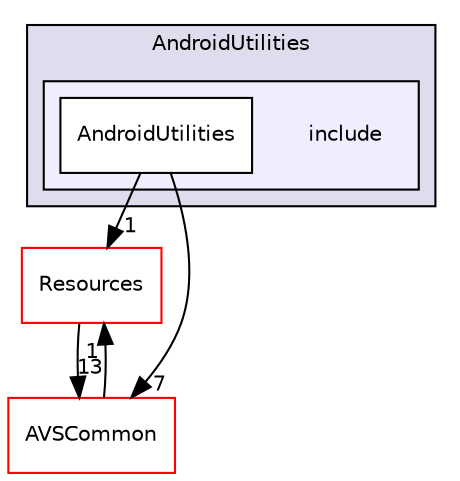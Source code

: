 digraph "/workplace/avs-device-sdk/ApplicationUtilities/AndroidUtilities/include" {
  compound=true
  node [ fontsize="10", fontname="Helvetica"];
  edge [ labelfontsize="10", labelfontname="Helvetica"];
  subgraph clusterdir_29f233ec03ca42c38c01971e03438246 {
    graph [ bgcolor="#ddddee", pencolor="black", label="AndroidUtilities" fontname="Helvetica", fontsize="10", URL="dir_29f233ec03ca42c38c01971e03438246.html"]
  subgraph clusterdir_2ef52002849e5065fc0e1bb38b143549 {
    graph [ bgcolor="#eeeeff", pencolor="black", label="" URL="dir_2ef52002849e5065fc0e1bb38b143549.html"];
    dir_2ef52002849e5065fc0e1bb38b143549 [shape=plaintext label="include"];
    dir_691ac723b59835d8cc7304ebace6d7e5 [shape=box label="AndroidUtilities" color="black" fillcolor="white" style="filled" URL="dir_691ac723b59835d8cc7304ebace6d7e5.html"];
  }
  }
  dir_64fbf9e5512ec11acc25e4f2d433d2a3 [shape=box label="Resources" fillcolor="white" style="filled" color="red" URL="dir_64fbf9e5512ec11acc25e4f2d433d2a3.html"];
  dir_13e65effb2bde530b17b3d5eefcd0266 [shape=box label="AVSCommon" fillcolor="white" style="filled" color="red" URL="dir_13e65effb2bde530b17b3d5eefcd0266.html"];
  dir_64fbf9e5512ec11acc25e4f2d433d2a3->dir_13e65effb2bde530b17b3d5eefcd0266 [headlabel="13", labeldistance=1.5 headhref="dir_000111_000017.html"];
  dir_13e65effb2bde530b17b3d5eefcd0266->dir_64fbf9e5512ec11acc25e4f2d433d2a3 [headlabel="1", labeldistance=1.5 headhref="dir_000017_000111.html"];
  dir_691ac723b59835d8cc7304ebace6d7e5->dir_64fbf9e5512ec11acc25e4f2d433d2a3 [headlabel="1", labeldistance=1.5 headhref="dir_000100_000111.html"];
  dir_691ac723b59835d8cc7304ebace6d7e5->dir_13e65effb2bde530b17b3d5eefcd0266 [headlabel="7", labeldistance=1.5 headhref="dir_000100_000017.html"];
}
